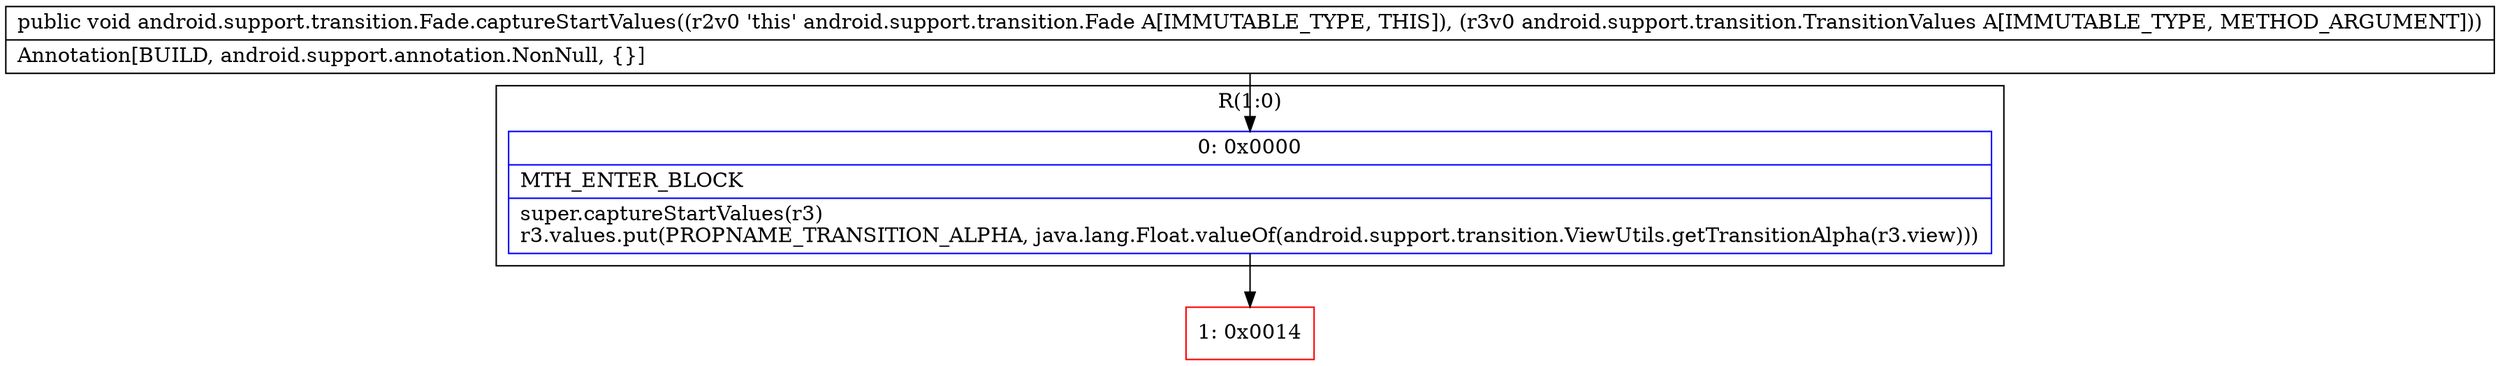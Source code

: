 digraph "CFG forandroid.support.transition.Fade.captureStartValues(Landroid\/support\/transition\/TransitionValues;)V" {
subgraph cluster_Region_332112984 {
label = "R(1:0)";
node [shape=record,color=blue];
Node_0 [shape=record,label="{0\:\ 0x0000|MTH_ENTER_BLOCK\l|super.captureStartValues(r3)\lr3.values.put(PROPNAME_TRANSITION_ALPHA, java.lang.Float.valueOf(android.support.transition.ViewUtils.getTransitionAlpha(r3.view)))\l}"];
}
Node_1 [shape=record,color=red,label="{1\:\ 0x0014}"];
MethodNode[shape=record,label="{public void android.support.transition.Fade.captureStartValues((r2v0 'this' android.support.transition.Fade A[IMMUTABLE_TYPE, THIS]), (r3v0 android.support.transition.TransitionValues A[IMMUTABLE_TYPE, METHOD_ARGUMENT]))  | Annotation[BUILD, android.support.annotation.NonNull, \{\}]\l}"];
MethodNode -> Node_0;
Node_0 -> Node_1;
}

